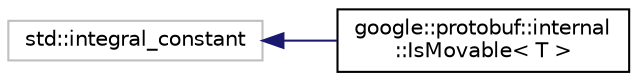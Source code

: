 digraph "类继承关系图"
{
 // LATEX_PDF_SIZE
  edge [fontname="Helvetica",fontsize="10",labelfontname="Helvetica",labelfontsize="10"];
  node [fontname="Helvetica",fontsize="10",shape=record];
  rankdir="LR";
  Node588 [label="std::integral_constant",height=0.2,width=0.4,color="grey75", fillcolor="white", style="filled",tooltip=" "];
  Node588 -> Node0 [dir="back",color="midnightblue",fontsize="10",style="solid",fontname="Helvetica"];
  Node0 [label="google::protobuf::internal\l::IsMovable\< T \>",height=0.2,width=0.4,color="black", fillcolor="white", style="filled",URL="$structgoogle_1_1protobuf_1_1internal_1_1IsMovable.html",tooltip=" "];
}
